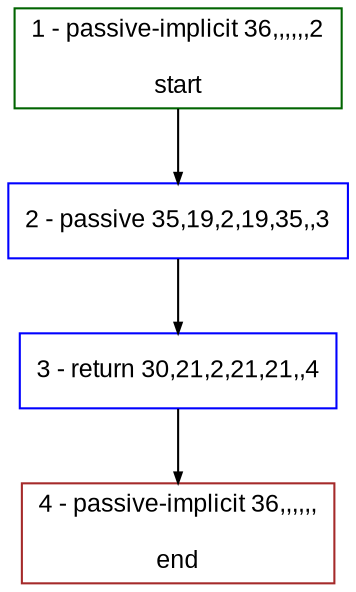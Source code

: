digraph "" {
  graph [bgcolor="white", fillcolor="#FFFFCC", pack="true", packmode="clust", fontname="Arial", label="", fontsize="12", compound="true", style="rounded,filled"];
  node [node_initialized="no", fillcolor="white", fontname="Arial", label="", color="grey", fontsize="12", fixedsize="false", compound="true", shape="rectangle", style="filled"];
  edge [arrowtail="none", lhead="", fontcolor="black", fontname="Arial", label="", color="black", fontsize="12", arrowhead="normal", arrowsize="0.5", compound="true", ltail="", dir="forward"];
  __N1 [fillcolor="#ffffff", label="2 - passive 35,19,2,19,35,,3", color="#0000ff", shape="box", style="filled"];
  __N2 [fillcolor="#ffffff", label="1 - passive-implicit 36,,,,,,2\n\nstart", color="#006400", shape="box", style="filled"];
  __N3 [fillcolor="#ffffff", label="3 - return 30,21,2,21,21,,4", color="#0000ff", shape="box", style="filled"];
  __N4 [fillcolor="#ffffff", label="4 - passive-implicit 36,,,,,,\n\nend", color="#a52a2a", shape="box", style="filled"];
  __N2 -> __N1 [arrowtail="none", color="#000000", label="", arrowhead="normal", dir="forward"];
  __N1 -> __N3 [arrowtail="none", color="#000000", label="", arrowhead="normal", dir="forward"];
  __N3 -> __N4 [arrowtail="none", color="#000000", label="", arrowhead="normal", dir="forward"];
}
